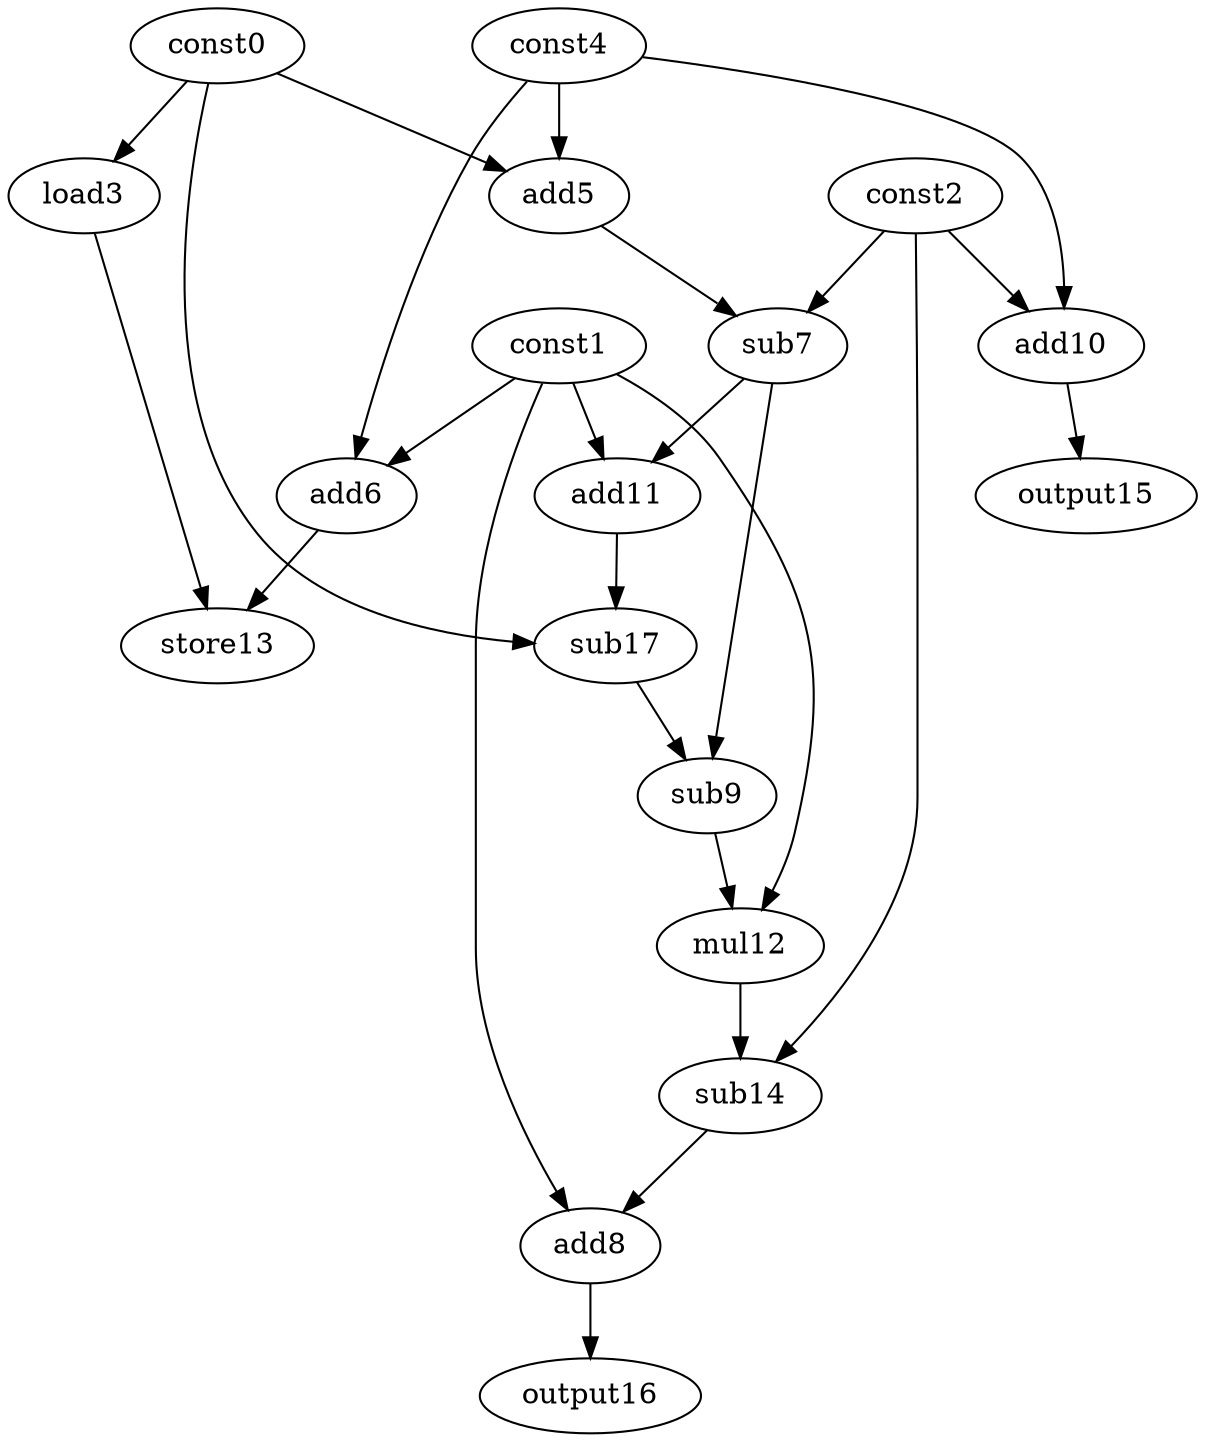 digraph G { 
const0[opcode=const]; 
const1[opcode=const]; 
const2[opcode=const]; 
load3[opcode=load]; 
const4[opcode=const]; 
add5[opcode=add]; 
add6[opcode=add]; 
sub7[opcode=sub]; 
add8[opcode=add]; 
sub9[opcode=sub]; 
add10[opcode=add]; 
add11[opcode=add]; 
mul12[opcode=mul]; 
store13[opcode=store]; 
sub14[opcode=sub]; 
output15[opcode=output]; 
output16[opcode=output]; 
sub17[opcode=sub]; 
const0->load3[operand=0];
const0->add5[operand=0];
const4->add5[operand=1];
const1->add6[operand=0];
const4->add6[operand=1];
const2->add10[operand=0];
const4->add10[operand=1];
const2->sub7[operand=0];
add5->sub7[operand=1];
load3->store13[operand=0];
add6->store13[operand=1];
add10->output15[operand=0];
const1->add11[operand=0];
sub7->add11[operand=1];
const0->sub17[operand=0];
add11->sub17[operand=1];
sub17->sub9[operand=0];
sub7->sub9[operand=1];
const1->mul12[operand=0];
sub9->mul12[operand=1];
const2->sub14[operand=0];
mul12->sub14[operand=1];
const1->add8[operand=0];
sub14->add8[operand=1];
add8->output16[operand=0];
}
